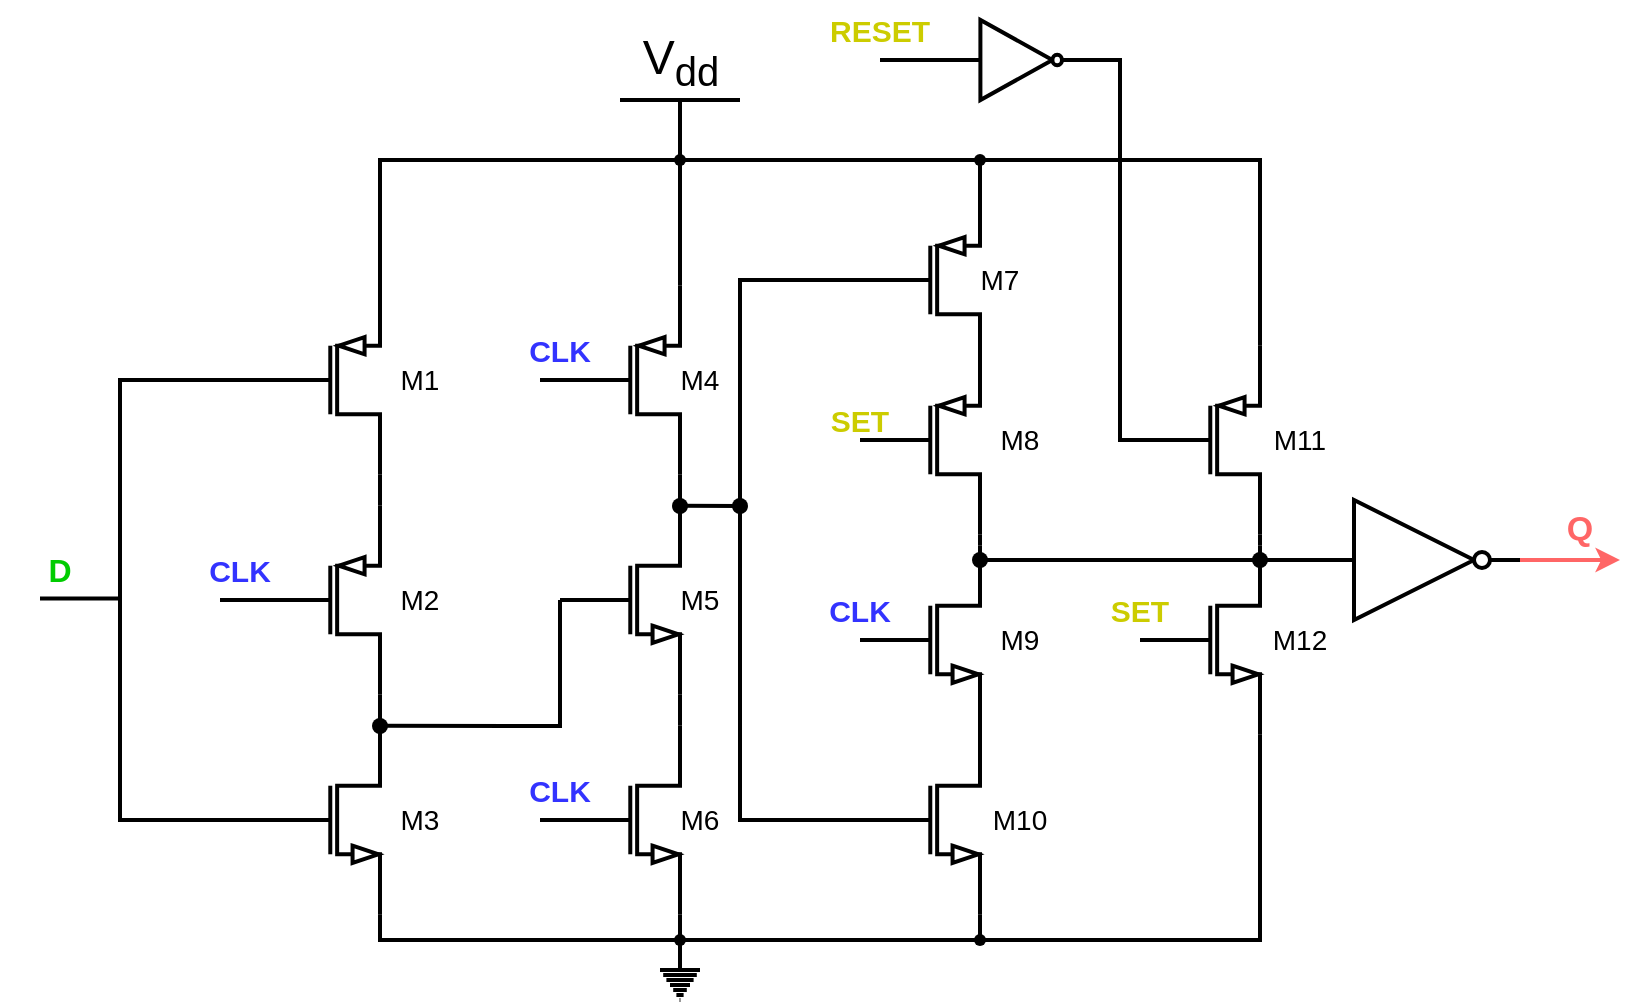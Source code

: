 <mxfile version="27.0.9">
  <diagram name="Page-1" id="0lozk1IP0ncq-bVI0tao">
    <mxGraphModel dx="1968" dy="523" grid="1" gridSize="10" guides="1" tooltips="1" connect="1" arrows="1" fold="1" page="1" pageScale="1" pageWidth="1100" pageHeight="850" math="0" shadow="0">
      <root>
        <mxCell id="0" />
        <mxCell id="1" parent="0" />
        <mxCell id="FHPb6D2FPAcGdjmdIMoC-2" value="" style="verticalLabelPosition=bottom;shadow=0;dashed=0;align=center;html=1;verticalAlign=top;shape=mxgraph.electrical.transistors.pmos;pointerEvents=1;strokeWidth=2;" vertex="1" parent="1">
          <mxGeometry x="60" y="340" width="60" height="100" as="geometry" />
        </mxCell>
        <mxCell id="FHPb6D2FPAcGdjmdIMoC-3" value="" style="verticalLabelPosition=bottom;shadow=0;dashed=0;align=center;html=1;verticalAlign=top;shape=mxgraph.electrical.transistors.pmos;pointerEvents=1;strokeWidth=2;" vertex="1" parent="1">
          <mxGeometry x="60" y="450" width="60" height="100" as="geometry" />
        </mxCell>
        <mxCell id="FHPb6D2FPAcGdjmdIMoC-4" value="" style="endArrow=none;html=1;rounded=0;entryX=1;entryY=1;entryDx=0;entryDy=0;entryPerimeter=0;exitX=1;exitY=0;exitDx=0;exitDy=0;exitPerimeter=0;strokeWidth=2;" edge="1" parent="1" source="FHPb6D2FPAcGdjmdIMoC-3" target="FHPb6D2FPAcGdjmdIMoC-2">
          <mxGeometry width="50" height="50" relative="1" as="geometry">
            <mxPoint x="150" y="450" as="sourcePoint" />
            <mxPoint x="200" y="400" as="targetPoint" />
          </mxGeometry>
        </mxCell>
        <mxCell id="FHPb6D2FPAcGdjmdIMoC-5" value="" style="verticalLabelPosition=bottom;shadow=0;dashed=0;align=center;html=1;verticalAlign=top;shape=mxgraph.electrical.transistors.nmos;pointerEvents=1;strokeWidth=2;" vertex="1" parent="1">
          <mxGeometry x="60" y="560" width="60" height="100" as="geometry" />
        </mxCell>
        <mxCell id="FHPb6D2FPAcGdjmdIMoC-6" value="" style="endArrow=none;html=1;rounded=0;exitX=1;exitY=0;exitDx=0;exitDy=0;exitPerimeter=0;entryX=1;entryY=1;entryDx=0;entryDy=0;entryPerimeter=0;strokeWidth=2;" edge="1" parent="1" source="FHPb6D2FPAcGdjmdIMoC-5" target="FHPb6D2FPAcGdjmdIMoC-3">
          <mxGeometry width="50" height="50" relative="1" as="geometry">
            <mxPoint x="120" y="560" as="sourcePoint" />
            <mxPoint x="170" y="510" as="targetPoint" />
          </mxGeometry>
        </mxCell>
        <mxCell id="FHPb6D2FPAcGdjmdIMoC-7" value="" style="verticalLabelPosition=bottom;shadow=0;dashed=0;align=center;html=1;verticalAlign=top;shape=mxgraph.electrical.transistors.pmos;pointerEvents=1;strokeWidth=2;" vertex="1" parent="1">
          <mxGeometry x="210" y="340" width="60" height="100" as="geometry" />
        </mxCell>
        <mxCell id="FHPb6D2FPAcGdjmdIMoC-8" value="" style="verticalLabelPosition=bottom;shadow=0;dashed=0;align=center;html=1;verticalAlign=top;shape=mxgraph.electrical.transistors.nmos;pointerEvents=1;strokeWidth=2;" vertex="1" parent="1">
          <mxGeometry x="210" y="450" width="60" height="100" as="geometry" />
        </mxCell>
        <mxCell id="FHPb6D2FPAcGdjmdIMoC-9" value="" style="verticalLabelPosition=bottom;shadow=0;dashed=0;align=center;html=1;verticalAlign=top;shape=mxgraph.electrical.transistors.nmos;pointerEvents=1;strokeWidth=2;" vertex="1" parent="1">
          <mxGeometry x="210" y="560" width="60" height="100" as="geometry" />
        </mxCell>
        <mxCell id="FHPb6D2FPAcGdjmdIMoC-10" value="" style="endArrow=none;html=1;rounded=0;entryX=1;entryY=1;entryDx=0;entryDy=0;entryPerimeter=0;exitX=1;exitY=0;exitDx=0;exitDy=0;exitPerimeter=0;strokeWidth=2;" edge="1" parent="1" source="FHPb6D2FPAcGdjmdIMoC-8" target="FHPb6D2FPAcGdjmdIMoC-7">
          <mxGeometry width="50" height="50" relative="1" as="geometry">
            <mxPoint x="130" y="550" as="sourcePoint" />
            <mxPoint x="180" y="500" as="targetPoint" />
          </mxGeometry>
        </mxCell>
        <mxCell id="FHPb6D2FPAcGdjmdIMoC-11" value="" style="endArrow=none;html=1;rounded=0;entryX=1;entryY=1;entryDx=0;entryDy=0;entryPerimeter=0;exitX=1;exitY=0;exitDx=0;exitDy=0;exitPerimeter=0;strokeWidth=2;" edge="1" parent="1" source="FHPb6D2FPAcGdjmdIMoC-9" target="FHPb6D2FPAcGdjmdIMoC-8">
          <mxGeometry width="50" height="50" relative="1" as="geometry">
            <mxPoint x="130" y="550" as="sourcePoint" />
            <mxPoint x="180" y="500" as="targetPoint" />
          </mxGeometry>
        </mxCell>
        <mxCell id="FHPb6D2FPAcGdjmdIMoC-12" value="" style="verticalLabelPosition=bottom;shadow=0;dashed=0;align=center;html=1;verticalAlign=top;shape=mxgraph.electrical.transistors.pmos;pointerEvents=1;strokeWidth=2;" vertex="1" parent="1">
          <mxGeometry x="360" y="290" width="60" height="100" as="geometry" />
        </mxCell>
        <mxCell id="FHPb6D2FPAcGdjmdIMoC-13" value="" style="verticalLabelPosition=bottom;shadow=0;dashed=0;align=center;html=1;verticalAlign=top;shape=mxgraph.electrical.transistors.pmos;pointerEvents=1;strokeWidth=2;" vertex="1" parent="1">
          <mxGeometry x="360" y="370" width="60" height="100" as="geometry" />
        </mxCell>
        <mxCell id="FHPb6D2FPAcGdjmdIMoC-14" value="" style="verticalLabelPosition=bottom;shadow=0;dashed=0;align=center;html=1;verticalAlign=top;shape=mxgraph.electrical.transistors.nmos;pointerEvents=1;strokeWidth=2;" vertex="1" parent="1">
          <mxGeometry x="360" y="470" width="60" height="100" as="geometry" />
        </mxCell>
        <mxCell id="FHPb6D2FPAcGdjmdIMoC-15" value="" style="verticalLabelPosition=bottom;shadow=0;dashed=0;align=center;html=1;verticalAlign=top;shape=mxgraph.electrical.transistors.nmos;pointerEvents=1;strokeWidth=2;" vertex="1" parent="1">
          <mxGeometry x="360" y="560" width="60" height="100" as="geometry" />
        </mxCell>
        <mxCell id="FHPb6D2FPAcGdjmdIMoC-16" value="" style="endArrow=none;html=1;rounded=0;entryX=1;entryY=1;entryDx=0;entryDy=0;entryPerimeter=0;exitX=1;exitY=0;exitDx=0;exitDy=0;exitPerimeter=0;strokeWidth=2;" edge="1" parent="1" source="FHPb6D2FPAcGdjmdIMoC-14" target="FHPb6D2FPAcGdjmdIMoC-13">
          <mxGeometry width="50" height="50" relative="1" as="geometry">
            <mxPoint x="400" y="510" as="sourcePoint" />
            <mxPoint x="450" y="460" as="targetPoint" />
          </mxGeometry>
        </mxCell>
        <mxCell id="FHPb6D2FPAcGdjmdIMoC-18" value="" style="endArrow=none;html=1;rounded=0;exitX=1;exitY=0;exitDx=0;exitDy=0;exitPerimeter=0;entryX=1;entryY=0;entryDx=0;entryDy=0;entryPerimeter=0;strokeWidth=2;" edge="1" parent="1">
          <mxGeometry width="50" height="50" relative="1" as="geometry">
            <mxPoint x="120" y="352.857" as="sourcePoint" />
            <mxPoint x="420" y="302.857" as="targetPoint" />
            <Array as="points">
              <mxPoint x="120" y="280" />
              <mxPoint x="420" y="280" />
            </Array>
          </mxGeometry>
        </mxCell>
        <mxCell id="FHPb6D2FPAcGdjmdIMoC-19" value="" style="endArrow=none;html=1;rounded=0;exitX=1;exitY=0;exitDx=0;exitDy=0;exitPerimeter=0;strokeWidth=2;" edge="1" parent="1" source="FHPb6D2FPAcGdjmdIMoC-7">
          <mxGeometry width="50" height="50" relative="1" as="geometry">
            <mxPoint x="320" y="450" as="sourcePoint" />
            <mxPoint x="270" y="280" as="targetPoint" />
          </mxGeometry>
        </mxCell>
        <mxCell id="FHPb6D2FPAcGdjmdIMoC-20" value="" style="endArrow=none;html=1;rounded=0;exitX=1;exitY=1;exitDx=0;exitDy=0;exitPerimeter=0;entryX=1;entryY=1;entryDx=0;entryDy=0;entryPerimeter=0;strokeWidth=2;" edge="1" parent="1" source="FHPb6D2FPAcGdjmdIMoC-5" target="FHPb6D2FPAcGdjmdIMoC-15">
          <mxGeometry width="50" height="50" relative="1" as="geometry">
            <mxPoint x="320" y="690" as="sourcePoint" />
            <mxPoint x="370" y="640" as="targetPoint" />
            <Array as="points">
              <mxPoint x="120" y="670" />
              <mxPoint x="420" y="670" />
            </Array>
          </mxGeometry>
        </mxCell>
        <mxCell id="FHPb6D2FPAcGdjmdIMoC-21" value="" style="endArrow=none;html=1;rounded=0;entryX=1;entryY=1;entryDx=0;entryDy=0;entryPerimeter=0;strokeWidth=2;" edge="1" parent="1" source="FHPb6D2FPAcGdjmdIMoC-67" target="FHPb6D2FPAcGdjmdIMoC-9">
          <mxGeometry width="50" height="50" relative="1" as="geometry">
            <mxPoint x="270" y="670" as="sourcePoint" />
            <mxPoint x="370" y="640" as="targetPoint" />
          </mxGeometry>
        </mxCell>
        <mxCell id="FHPb6D2FPAcGdjmdIMoC-22" value="" style="pointerEvents=1;verticalLabelPosition=bottom;shadow=0;dashed=0;align=center;html=1;verticalAlign=top;shape=mxgraph.electrical.signal_sources.protective_earth;strokeWidth=2;" vertex="1" parent="1">
          <mxGeometry x="260" y="680" width="20" height="20" as="geometry" />
        </mxCell>
        <mxCell id="FHPb6D2FPAcGdjmdIMoC-23" value="" style="endArrow=none;html=1;rounded=0;exitX=0.5;exitY=0;exitDx=0;exitDy=0;exitPerimeter=0;strokeWidth=2;" edge="1" parent="1" source="FHPb6D2FPAcGdjmdIMoC-22">
          <mxGeometry width="50" height="50" relative="1" as="geometry">
            <mxPoint x="320" y="690" as="sourcePoint" />
            <mxPoint x="270" y="670" as="targetPoint" />
          </mxGeometry>
        </mxCell>
        <mxCell id="FHPb6D2FPAcGdjmdIMoC-24" value="V&lt;sub&gt;dd&lt;/sub&gt;" style="verticalLabelPosition=top;verticalAlign=bottom;shape=mxgraph.electrical.signal_sources.vdd;shadow=0;dashed=0;align=center;strokeWidth=2;fontSize=24;html=1;flipV=1;" vertex="1" parent="1">
          <mxGeometry x="240" y="250" width="60" height="40" as="geometry" />
        </mxCell>
        <mxCell id="FHPb6D2FPAcGdjmdIMoC-25" value="" style="endArrow=none;html=1;rounded=0;entryX=0;entryY=0.5;entryDx=0;entryDy=0;entryPerimeter=0;exitX=0;exitY=0.5;exitDx=0;exitDy=0;exitPerimeter=0;strokeWidth=2;" edge="1" parent="1" source="FHPb6D2FPAcGdjmdIMoC-5" target="FHPb6D2FPAcGdjmdIMoC-2">
          <mxGeometry width="50" height="50" relative="1" as="geometry">
            <mxPoint x="-10" y="470" as="sourcePoint" />
            <mxPoint x="40" y="420" as="targetPoint" />
            <Array as="points">
              <mxPoint x="-10" y="610" />
              <mxPoint x="-10" y="390" />
            </Array>
          </mxGeometry>
        </mxCell>
        <mxCell id="FHPb6D2FPAcGdjmdIMoC-26" value="" style="endArrow=none;html=1;rounded=0;exitX=0;exitY=0.5;exitDx=0;exitDy=0;exitPerimeter=0;strokeWidth=2;" edge="1" parent="1" source="FHPb6D2FPAcGdjmdIMoC-3">
          <mxGeometry width="50" height="50" relative="1" as="geometry">
            <mxPoint x="120" y="480" as="sourcePoint" />
            <mxPoint x="40" y="500" as="targetPoint" />
          </mxGeometry>
        </mxCell>
        <mxCell id="FHPb6D2FPAcGdjmdIMoC-27" value="&lt;font style=&quot;font-size: 15px; color: rgb(51, 51, 255);&quot;&gt;&lt;b&gt;CLK&lt;/b&gt;&lt;/font&gt;" style="text;strokeColor=none;align=center;fillColor=none;html=1;verticalAlign=middle;whiteSpace=wrap;rounded=0;strokeWidth=2;" vertex="1" parent="1">
          <mxGeometry x="20" y="470" width="60" height="30" as="geometry" />
        </mxCell>
        <mxCell id="FHPb6D2FPAcGdjmdIMoC-28" value="" style="endArrow=none;html=1;rounded=0;strokeWidth=2;" edge="1" parent="1">
          <mxGeometry width="50" height="50" relative="1" as="geometry">
            <mxPoint x="-50" y="499.31" as="sourcePoint" />
            <mxPoint x="-10" y="499.31" as="targetPoint" />
          </mxGeometry>
        </mxCell>
        <mxCell id="FHPb6D2FPAcGdjmdIMoC-29" value="&lt;font style=&quot;font-size: 16px; color: rgb(0, 204, 0);&quot;&gt;&lt;b&gt;D&lt;/b&gt;&lt;/font&gt;" style="text;strokeColor=none;align=center;fillColor=none;html=1;verticalAlign=middle;whiteSpace=wrap;rounded=0;strokeWidth=2;" vertex="1" parent="1">
          <mxGeometry x="-70" y="470" width="60" height="30" as="geometry" />
        </mxCell>
        <mxCell id="FHPb6D2FPAcGdjmdIMoC-30" value="" style="endArrow=none;html=1;rounded=0;entryX=0;entryY=0.5;entryDx=0;entryDy=0;entryPerimeter=0;exitX=1;exitY=0;exitDx=0;exitDy=0;exitPerimeter=0;strokeWidth=2;" edge="1" parent="1" source="FHPb6D2FPAcGdjmdIMoC-5" target="FHPb6D2FPAcGdjmdIMoC-8">
          <mxGeometry width="50" height="50" relative="1" as="geometry">
            <mxPoint x="160" y="580" as="sourcePoint" />
            <mxPoint x="300" y="500" as="targetPoint" />
            <Array as="points">
              <mxPoint x="210" y="563" />
            </Array>
          </mxGeometry>
        </mxCell>
        <mxCell id="FHPb6D2FPAcGdjmdIMoC-31" value="" style="shape=waypoint;sketch=0;fillStyle=solid;size=6;pointerEvents=1;points=[];fillColor=none;resizable=0;rotatable=0;perimeter=centerPerimeter;snapToPoint=1;strokeWidth=2;" vertex="1" parent="1">
          <mxGeometry x="110" y="553" width="20" height="20" as="geometry" />
        </mxCell>
        <mxCell id="FHPb6D2FPAcGdjmdIMoC-34" value="" style="endArrow=none;html=1;rounded=0;exitX=0;exitY=0.5;exitDx=0;exitDy=0;exitPerimeter=0;strokeWidth=2;" edge="1" parent="1">
          <mxGeometry width="50" height="50" relative="1" as="geometry">
            <mxPoint x="220" y="390" as="sourcePoint" />
            <mxPoint x="200" y="390" as="targetPoint" />
          </mxGeometry>
        </mxCell>
        <mxCell id="FHPb6D2FPAcGdjmdIMoC-35" value="&lt;font style=&quot;font-size: 15px; color: rgb(51, 51, 255);&quot;&gt;&lt;b&gt;CLK&lt;/b&gt;&lt;/font&gt;" style="text;strokeColor=none;align=center;fillColor=none;html=1;verticalAlign=middle;whiteSpace=wrap;rounded=0;strokeWidth=2;" vertex="1" parent="1">
          <mxGeometry x="180" y="360" width="60" height="30" as="geometry" />
        </mxCell>
        <mxCell id="FHPb6D2FPAcGdjmdIMoC-36" value="" style="endArrow=none;html=1;rounded=0;exitX=0;exitY=0.5;exitDx=0;exitDy=0;exitPerimeter=0;strokeWidth=2;" edge="1" parent="1">
          <mxGeometry width="50" height="50" relative="1" as="geometry">
            <mxPoint x="220" y="610" as="sourcePoint" />
            <mxPoint x="200" y="610" as="targetPoint" />
          </mxGeometry>
        </mxCell>
        <mxCell id="FHPb6D2FPAcGdjmdIMoC-37" value="&lt;font style=&quot;font-size: 15px; color: rgb(51, 51, 255);&quot;&gt;&lt;b&gt;CLK&lt;/b&gt;&lt;/font&gt;" style="text;strokeColor=none;align=center;fillColor=none;html=1;verticalAlign=middle;whiteSpace=wrap;rounded=0;strokeWidth=2;" vertex="1" parent="1">
          <mxGeometry x="180" y="580" width="60" height="30" as="geometry" />
        </mxCell>
        <mxCell id="FHPb6D2FPAcGdjmdIMoC-38" value="" style="endArrow=none;html=1;rounded=0;entryX=0;entryY=0.5;entryDx=0;entryDy=0;entryPerimeter=0;exitX=0;exitY=0.5;exitDx=0;exitDy=0;exitPerimeter=0;strokeWidth=2;" edge="1" parent="1" source="FHPb6D2FPAcGdjmdIMoC-15" target="FHPb6D2FPAcGdjmdIMoC-12">
          <mxGeometry width="50" height="50" relative="1" as="geometry">
            <mxPoint x="320" y="550" as="sourcePoint" />
            <mxPoint x="270" y="390" as="targetPoint" />
            <Array as="points">
              <mxPoint x="300" y="610" />
              <mxPoint x="300" y="340" />
            </Array>
          </mxGeometry>
        </mxCell>
        <mxCell id="FHPb6D2FPAcGdjmdIMoC-39" value="" style="endArrow=none;html=1;rounded=0;exitX=1;exitY=0;exitDx=0;exitDy=0;exitPerimeter=0;strokeWidth=2;" edge="1" parent="1" source="FHPb6D2FPAcGdjmdIMoC-8">
          <mxGeometry width="50" height="50" relative="1" as="geometry">
            <mxPoint x="220" y="440" as="sourcePoint" />
            <mxPoint x="300" y="453" as="targetPoint" />
          </mxGeometry>
        </mxCell>
        <mxCell id="FHPb6D2FPAcGdjmdIMoC-40" value="" style="shape=waypoint;sketch=0;fillStyle=solid;size=6;pointerEvents=1;points=[];fillColor=none;resizable=0;rotatable=0;perimeter=centerPerimeter;snapToPoint=1;strokeWidth=2;" vertex="1" parent="1">
          <mxGeometry x="290" y="443" width="20" height="20" as="geometry" />
        </mxCell>
        <mxCell id="FHPb6D2FPAcGdjmdIMoC-41" value="" style="shape=waypoint;sketch=0;fillStyle=solid;size=6;pointerEvents=1;points=[];fillColor=none;resizable=0;rotatable=0;perimeter=centerPerimeter;snapToPoint=1;strokeWidth=2;" vertex="1" parent="1">
          <mxGeometry x="260" y="443" width="20" height="20" as="geometry" />
        </mxCell>
        <mxCell id="FHPb6D2FPAcGdjmdIMoC-42" value="&lt;font style=&quot;font-size: 15px; color: rgb(204, 204, 0);&quot;&gt;&lt;b&gt;SET&lt;/b&gt;&lt;/font&gt;" style="text;strokeColor=none;align=center;fillColor=none;html=1;verticalAlign=middle;whiteSpace=wrap;rounded=0;strokeWidth=2;" vertex="1" parent="1">
          <mxGeometry x="330" y="395" width="60" height="30" as="geometry" />
        </mxCell>
        <mxCell id="FHPb6D2FPAcGdjmdIMoC-43" value="&lt;font style=&quot;font-size: 15px; color: rgb(51, 51, 255);&quot;&gt;&lt;b&gt;CLK&lt;/b&gt;&lt;/font&gt;" style="text;strokeColor=none;align=center;fillColor=none;html=1;verticalAlign=middle;whiteSpace=wrap;rounded=0;strokeWidth=2;" vertex="1" parent="1">
          <mxGeometry x="330" y="490" width="60" height="30" as="geometry" />
        </mxCell>
        <mxCell id="FHPb6D2FPAcGdjmdIMoC-45" value="" style="shape=waypoint;sketch=0;fillStyle=solid;size=6;pointerEvents=1;points=[];fillColor=none;resizable=0;rotatable=0;perimeter=centerPerimeter;snapToPoint=1;strokeWidth=2;" vertex="1" parent="1">
          <mxGeometry x="410" y="470" width="20" height="20" as="geometry" />
        </mxCell>
        <mxCell id="FHPb6D2FPAcGdjmdIMoC-46" value="" style="endArrow=classic;html=1;rounded=0;strokeColor=#FF6666;strokeWidth=2;" edge="1" parent="1">
          <mxGeometry width="50" height="50" relative="1" as="geometry">
            <mxPoint x="690" y="480" as="sourcePoint" />
            <mxPoint x="740" y="480" as="targetPoint" />
          </mxGeometry>
        </mxCell>
        <mxCell id="FHPb6D2FPAcGdjmdIMoC-47" value="&lt;font style=&quot;font-size: 17px; color: rgb(255, 102, 102);&quot;&gt;&lt;b&gt;Q&lt;/b&gt;&lt;/font&gt;" style="text;strokeColor=none;align=center;fillColor=none;html=1;verticalAlign=middle;whiteSpace=wrap;rounded=0;strokeWidth=2;" vertex="1" parent="1">
          <mxGeometry x="690" y="450" width="60" height="30" as="geometry" />
        </mxCell>
        <mxCell id="FHPb6D2FPAcGdjmdIMoC-48" value="" style="verticalLabelPosition=bottom;shadow=0;dashed=0;align=center;html=1;verticalAlign=top;shape=mxgraph.electrical.logic_gates.inverter_2;strokeWidth=2;" vertex="1" parent="1">
          <mxGeometry x="590" y="450" width="100" height="60" as="geometry" />
        </mxCell>
        <mxCell id="FHPb6D2FPAcGdjmdIMoC-49" value="" style="verticalLabelPosition=bottom;shadow=0;dashed=0;align=center;html=1;verticalAlign=top;shape=mxgraph.electrical.transistors.pmos;pointerEvents=1;strokeWidth=2;" vertex="1" parent="1">
          <mxGeometry x="500" y="370" width="60" height="100" as="geometry" />
        </mxCell>
        <mxCell id="FHPb6D2FPAcGdjmdIMoC-50" value="" style="verticalLabelPosition=bottom;shadow=0;dashed=0;align=center;html=1;verticalAlign=top;shape=mxgraph.electrical.transistors.nmos;pointerEvents=1;strokeWidth=2;" vertex="1" parent="1">
          <mxGeometry x="500" y="470" width="60" height="100" as="geometry" />
        </mxCell>
        <mxCell id="FHPb6D2FPAcGdjmdIMoC-51" value="" style="endArrow=none;html=1;rounded=0;entryX=1;entryY=1;entryDx=0;entryDy=0;entryPerimeter=0;exitX=1;exitY=0;exitDx=0;exitDy=0;exitPerimeter=0;strokeWidth=2;" edge="1" parent="1" source="FHPb6D2FPAcGdjmdIMoC-50" target="FHPb6D2FPAcGdjmdIMoC-49">
          <mxGeometry width="50" height="50" relative="1" as="geometry">
            <mxPoint x="540" y="510" as="sourcePoint" />
            <mxPoint x="590" y="460" as="targetPoint" />
          </mxGeometry>
        </mxCell>
        <mxCell id="FHPb6D2FPAcGdjmdIMoC-52" value="&lt;font style=&quot;font-size: 15px; color: rgb(204, 204, 0);&quot;&gt;&lt;b&gt;RESET&lt;/b&gt;&lt;/font&gt;" style="text;strokeColor=none;align=center;fillColor=none;html=1;verticalAlign=middle;whiteSpace=wrap;rounded=0;strokeWidth=2;" vertex="1" parent="1">
          <mxGeometry x="340" y="200" width="60" height="30" as="geometry" />
        </mxCell>
        <mxCell id="FHPb6D2FPAcGdjmdIMoC-54" value="" style="shape=waypoint;sketch=0;fillStyle=solid;size=6;pointerEvents=1;points=[];fillColor=none;resizable=0;rotatable=0;perimeter=centerPerimeter;snapToPoint=1;strokeWidth=2;" vertex="1" parent="1">
          <mxGeometry x="550" y="470" width="20" height="20" as="geometry" />
        </mxCell>
        <mxCell id="FHPb6D2FPAcGdjmdIMoC-55" value="" style="endArrow=none;html=1;rounded=0;entryX=0;entryY=0.5;entryDx=0;entryDy=0;entryPerimeter=0;exitX=0.89;exitY=0.454;exitDx=0;exitDy=0;exitPerimeter=0;strokeWidth=2;" edge="1" parent="1" source="FHPb6D2FPAcGdjmdIMoC-54" target="FHPb6D2FPAcGdjmdIMoC-48">
          <mxGeometry width="50" height="50" relative="1" as="geometry">
            <mxPoint x="590" y="460" as="sourcePoint" />
            <mxPoint x="640" y="410" as="targetPoint" />
          </mxGeometry>
        </mxCell>
        <mxCell id="FHPb6D2FPAcGdjmdIMoC-56" value="" style="endArrow=none;html=1;rounded=0;entryX=1;entryY=0;entryDx=0;entryDy=0;entryPerimeter=0;strokeWidth=2;" edge="1" parent="1" target="FHPb6D2FPAcGdjmdIMoC-49">
          <mxGeometry width="50" height="50" relative="1" as="geometry">
            <mxPoint x="420" y="280" as="sourcePoint" />
            <mxPoint x="460" y="340" as="targetPoint" />
            <Array as="points">
              <mxPoint x="560" y="280" />
            </Array>
          </mxGeometry>
        </mxCell>
        <mxCell id="FHPb6D2FPAcGdjmdIMoC-57" value="" style="shape=waypoint;sketch=0;fillStyle=solid;size=6;pointerEvents=1;points=[];fillColor=none;resizable=0;rotatable=0;perimeter=centerPerimeter;snapToPoint=1;" vertex="1" parent="1">
          <mxGeometry x="410" y="270" width="20" height="20" as="geometry" />
        </mxCell>
        <mxCell id="FHPb6D2FPAcGdjmdIMoC-58" value="" style="shape=waypoint;sketch=0;fillStyle=solid;size=6;pointerEvents=1;points=[];fillColor=none;resizable=0;rotatable=0;perimeter=centerPerimeter;snapToPoint=1;" vertex="1" parent="1">
          <mxGeometry x="260" y="270" width="20" height="20" as="geometry" />
        </mxCell>
        <mxCell id="FHPb6D2FPAcGdjmdIMoC-60" value="" style="verticalLabelPosition=bottom;shadow=0;dashed=0;align=center;html=1;verticalAlign=top;shape=mxgraph.electrical.logic_gates.inverter_2;strokeWidth=2;" vertex="1" parent="1">
          <mxGeometry x="410" y="210" width="60" height="40" as="geometry" />
        </mxCell>
        <mxCell id="FHPb6D2FPAcGdjmdIMoC-61" value="" style="endArrow=none;html=1;rounded=0;strokeWidth=2;exitX=1;exitY=0.5;exitDx=0;exitDy=0;exitPerimeter=0;entryX=0;entryY=0.5;entryDx=0;entryDy=0;entryPerimeter=0;" edge="1" parent="1" source="FHPb6D2FPAcGdjmdIMoC-60" target="FHPb6D2FPAcGdjmdIMoC-49">
          <mxGeometry width="50" height="50" relative="1" as="geometry">
            <mxPoint x="450" y="310" as="sourcePoint" />
            <mxPoint x="500" y="260" as="targetPoint" />
            <Array as="points">
              <mxPoint x="490" y="230" />
              <mxPoint x="490" y="420" />
            </Array>
          </mxGeometry>
        </mxCell>
        <mxCell id="FHPb6D2FPAcGdjmdIMoC-62" value="" style="endArrow=none;html=1;rounded=0;strokeWidth=2;entryX=0;entryY=0.5;entryDx=0;entryDy=0;entryPerimeter=0;" edge="1" parent="1" target="FHPb6D2FPAcGdjmdIMoC-60">
          <mxGeometry width="50" height="50" relative="1" as="geometry">
            <mxPoint x="370" y="230" as="sourcePoint" />
            <mxPoint x="385" y="220" as="targetPoint" />
          </mxGeometry>
        </mxCell>
        <mxCell id="FHPb6D2FPAcGdjmdIMoC-63" value="&lt;font style=&quot;font-size: 15px; color: rgb(204, 204, 0);&quot;&gt;&lt;b&gt;SET&lt;/b&gt;&lt;/font&gt;" style="text;strokeColor=none;align=center;fillColor=none;html=1;verticalAlign=middle;whiteSpace=wrap;rounded=0;strokeWidth=2;" vertex="1" parent="1">
          <mxGeometry x="470" y="490" width="60" height="30" as="geometry" />
        </mxCell>
        <mxCell id="FHPb6D2FPAcGdjmdIMoC-64" value="" style="endArrow=none;html=1;rounded=0;entryX=1;entryY=1;entryDx=0;entryDy=0;entryPerimeter=0;strokeWidth=2;" edge="1" parent="1" source="FHPb6D2FPAcGdjmdIMoC-65" target="FHPb6D2FPAcGdjmdIMoC-50">
          <mxGeometry width="50" height="50" relative="1" as="geometry">
            <mxPoint x="420" y="670" as="sourcePoint" />
            <mxPoint x="460" y="540" as="targetPoint" />
            <Array as="points">
              <mxPoint x="560" y="670" />
            </Array>
          </mxGeometry>
        </mxCell>
        <mxCell id="FHPb6D2FPAcGdjmdIMoC-66" value="" style="endArrow=none;html=1;rounded=0;entryDx=0;entryDy=0;entryPerimeter=0;strokeWidth=2;" edge="1" parent="1" target="FHPb6D2FPAcGdjmdIMoC-65">
          <mxGeometry width="50" height="50" relative="1" as="geometry">
            <mxPoint x="420" y="670" as="sourcePoint" />
            <mxPoint x="560" y="567" as="targetPoint" />
            <Array as="points" />
          </mxGeometry>
        </mxCell>
        <mxCell id="FHPb6D2FPAcGdjmdIMoC-65" value="" style="shape=waypoint;sketch=0;fillStyle=solid;size=6;pointerEvents=1;points=[];fillColor=none;resizable=0;rotatable=0;perimeter=centerPerimeter;snapToPoint=1;" vertex="1" parent="1">
          <mxGeometry x="410" y="660" width="20" height="20" as="geometry" />
        </mxCell>
        <mxCell id="FHPb6D2FPAcGdjmdIMoC-69" value="" style="endArrow=none;html=1;rounded=0;entryDx=0;entryDy=0;entryPerimeter=0;strokeWidth=2;" edge="1" parent="1" target="FHPb6D2FPAcGdjmdIMoC-67">
          <mxGeometry width="50" height="50" relative="1" as="geometry">
            <mxPoint x="270" y="670" as="sourcePoint" />
            <mxPoint x="270" y="657" as="targetPoint" />
          </mxGeometry>
        </mxCell>
        <mxCell id="FHPb6D2FPAcGdjmdIMoC-67" value="" style="shape=waypoint;sketch=0;fillStyle=solid;size=6;pointerEvents=1;points=[];fillColor=none;resizable=0;rotatable=0;perimeter=centerPerimeter;snapToPoint=1;" vertex="1" parent="1">
          <mxGeometry x="260" y="660" width="20" height="20" as="geometry" />
        </mxCell>
        <mxCell id="FHPb6D2FPAcGdjmdIMoC-70" value="&lt;font style=&quot;font-size: 14px;&quot;&gt;M1&lt;/font&gt;" style="text;strokeColor=none;align=center;fillColor=none;html=1;verticalAlign=middle;whiteSpace=wrap;rounded=0;" vertex="1" parent="1">
          <mxGeometry x="110" y="375" width="60" height="30" as="geometry" />
        </mxCell>
        <mxCell id="FHPb6D2FPAcGdjmdIMoC-71" value="&lt;font style=&quot;font-size: 14px;&quot;&gt;M2&lt;/font&gt;" style="text;strokeColor=none;align=center;fillColor=none;html=1;verticalAlign=middle;whiteSpace=wrap;rounded=0;" vertex="1" parent="1">
          <mxGeometry x="110" y="485" width="60" height="30" as="geometry" />
        </mxCell>
        <mxCell id="FHPb6D2FPAcGdjmdIMoC-72" value="&lt;font style=&quot;font-size: 14px;&quot;&gt;M3&lt;/font&gt;" style="text;strokeColor=none;align=center;fillColor=none;html=1;verticalAlign=middle;whiteSpace=wrap;rounded=0;" vertex="1" parent="1">
          <mxGeometry x="110" y="595" width="60" height="30" as="geometry" />
        </mxCell>
        <mxCell id="FHPb6D2FPAcGdjmdIMoC-73" value="&lt;font style=&quot;font-size: 14px;&quot;&gt;M4&lt;/font&gt;" style="text;strokeColor=none;align=center;fillColor=none;html=1;verticalAlign=middle;whiteSpace=wrap;rounded=0;" vertex="1" parent="1">
          <mxGeometry x="250" y="375" width="60" height="30" as="geometry" />
        </mxCell>
        <mxCell id="FHPb6D2FPAcGdjmdIMoC-74" value="&lt;font style=&quot;font-size: 14px;&quot;&gt;M5&lt;/font&gt;" style="text;strokeColor=none;align=center;fillColor=none;html=1;verticalAlign=middle;whiteSpace=wrap;rounded=0;" vertex="1" parent="1">
          <mxGeometry x="250" y="485" width="60" height="30" as="geometry" />
        </mxCell>
        <mxCell id="FHPb6D2FPAcGdjmdIMoC-75" value="&lt;font style=&quot;font-size: 14px;&quot;&gt;M6&lt;/font&gt;" style="text;strokeColor=none;align=center;fillColor=none;html=1;verticalAlign=middle;whiteSpace=wrap;rounded=0;" vertex="1" parent="1">
          <mxGeometry x="250" y="595" width="60" height="30" as="geometry" />
        </mxCell>
        <mxCell id="FHPb6D2FPAcGdjmdIMoC-76" value="&lt;font style=&quot;font-size: 14px;&quot;&gt;M7&lt;/font&gt;" style="text;strokeColor=none;align=center;fillColor=none;html=1;verticalAlign=middle;whiteSpace=wrap;rounded=0;" vertex="1" parent="1">
          <mxGeometry x="400" y="325" width="60" height="30" as="geometry" />
        </mxCell>
        <mxCell id="FHPb6D2FPAcGdjmdIMoC-77" value="&lt;font style=&quot;font-size: 14px;&quot;&gt;M8&lt;/font&gt;" style="text;strokeColor=none;align=center;fillColor=none;html=1;verticalAlign=middle;whiteSpace=wrap;rounded=0;" vertex="1" parent="1">
          <mxGeometry x="410" y="405" width="60" height="30" as="geometry" />
        </mxCell>
        <mxCell id="FHPb6D2FPAcGdjmdIMoC-78" value="&lt;font style=&quot;font-size: 14px;&quot;&gt;M9&lt;/font&gt;" style="text;strokeColor=none;align=center;fillColor=none;html=1;verticalAlign=middle;whiteSpace=wrap;rounded=0;" vertex="1" parent="1">
          <mxGeometry x="410" y="505" width="60" height="30" as="geometry" />
        </mxCell>
        <mxCell id="FHPb6D2FPAcGdjmdIMoC-79" value="&lt;font style=&quot;font-size: 14px;&quot;&gt;M10&lt;/font&gt;" style="text;strokeColor=none;align=center;fillColor=none;html=1;verticalAlign=middle;whiteSpace=wrap;rounded=0;" vertex="1" parent="1">
          <mxGeometry x="410" y="595" width="60" height="30" as="geometry" />
        </mxCell>
        <mxCell id="FHPb6D2FPAcGdjmdIMoC-80" value="&lt;font style=&quot;font-size: 14px;&quot;&gt;M11&lt;/font&gt;" style="text;strokeColor=none;align=center;fillColor=none;html=1;verticalAlign=middle;whiteSpace=wrap;rounded=0;" vertex="1" parent="1">
          <mxGeometry x="550" y="405" width="60" height="30" as="geometry" />
        </mxCell>
        <mxCell id="FHPb6D2FPAcGdjmdIMoC-81" value="&lt;font style=&quot;font-size: 14px;&quot;&gt;M12&lt;/font&gt;" style="text;strokeColor=none;align=center;fillColor=none;html=1;verticalAlign=middle;whiteSpace=wrap;rounded=0;" vertex="1" parent="1">
          <mxGeometry x="550" y="505" width="60" height="30" as="geometry" />
        </mxCell>
        <mxCell id="FHPb6D2FPAcGdjmdIMoC-82" value="" style="endArrow=none;html=1;rounded=0;strokeWidth=2;entryX=0.281;entryY=0.569;entryDx=0;entryDy=0;entryPerimeter=0;exitX=0.69;exitY=0.455;exitDx=0;exitDy=0;exitPerimeter=0;" edge="1" parent="1" source="FHPb6D2FPAcGdjmdIMoC-45" target="FHPb6D2FPAcGdjmdIMoC-54">
          <mxGeometry width="50" height="50" relative="1" as="geometry">
            <mxPoint x="470" y="493" as="sourcePoint" />
            <mxPoint x="520" y="443" as="targetPoint" />
          </mxGeometry>
        </mxCell>
      </root>
    </mxGraphModel>
  </diagram>
</mxfile>
